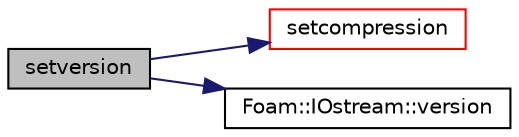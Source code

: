 digraph "setversion"
{
  bgcolor="transparent";
  edge [fontname="Helvetica",fontsize="10",labelfontname="Helvetica",labelfontsize="10"];
  node [fontname="Helvetica",fontsize="10",shape=record];
  rankdir="LR";
  Node1 [label="setversion",height=0.2,width=0.4,color="black", fillcolor="grey75", style="filled", fontcolor="black"];
  Node1 -> Node2 [color="midnightblue",fontsize="10",style="solid",fontname="Helvetica"];
  Node2 [label="setcompression",height=0.2,width=0.4,color="red",URL="$a10974.html#ab442b228b1cd9e2d52417ec67db906b2"];
  Node1 -> Node3 [color="midnightblue",fontsize="10",style="solid",fontname="Helvetica"];
  Node3 [label="Foam::IOstream::version",height=0.2,width=0.4,color="black",URL="$a01203.html#ac12266e2067a7baeb13af68a5e643edd",tooltip="Return the stream version. "];
}
